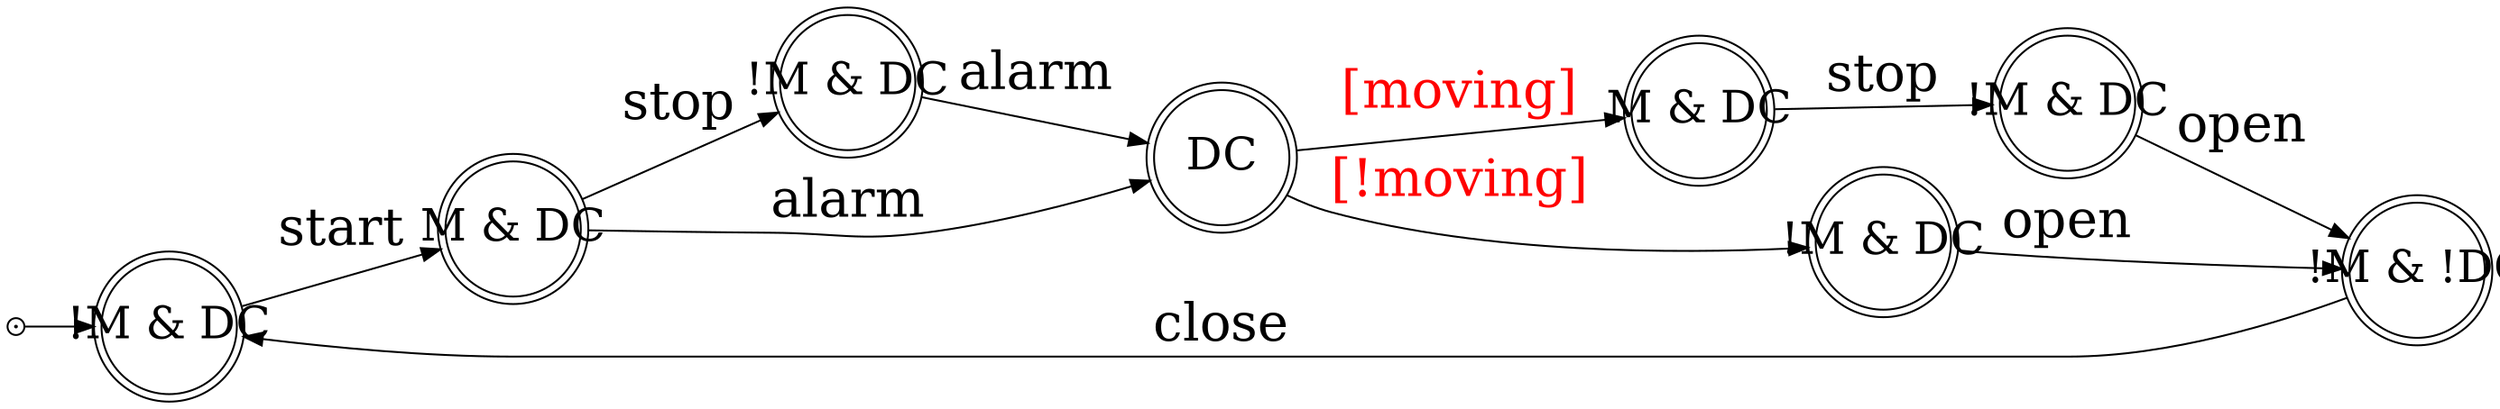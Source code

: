 digraph G {
    graph [pack="true" rankdir="LR" margin="0"];
    node [fontsize=24 shape="doublecircle" style="filled" height="1.0" width="1.0" fixedsize="true" fillcolor="white"];
    edge [fontsize=28]
	  zz [height="0" width="0" fixedsize="true" label="" fillcolor="black"];
	  0 [label="!M & DC"]
	  1 [label="M & DC"]
	  2 [label="!M & DC"]
	  3 [label="DC"]
	  4 [label="M & DC"]
	  5 [label="!M & DC"]
	  6 [label="!M & DC"]
	  7 [label="!M & !DC"]
  	zz -> 0 [label=""];
  	0 -> 1 [label="start"]
  	1 -> 2 [label="stop"]
  	2 -> 3 [label="alarm"]
  	1 -> 3 [label="alarm"]
  	3 -> 4 [label="[moving]" fontcolor="red"]
  	3 -> 5 [label="[!moving]" fontcolor="red"]
  	4 -> 6 [label="stop"]
  	6 -> 7 [label="open"]
  	5 -> 7 [label="open"]
  	7 -> 0 [label="close"]
}

